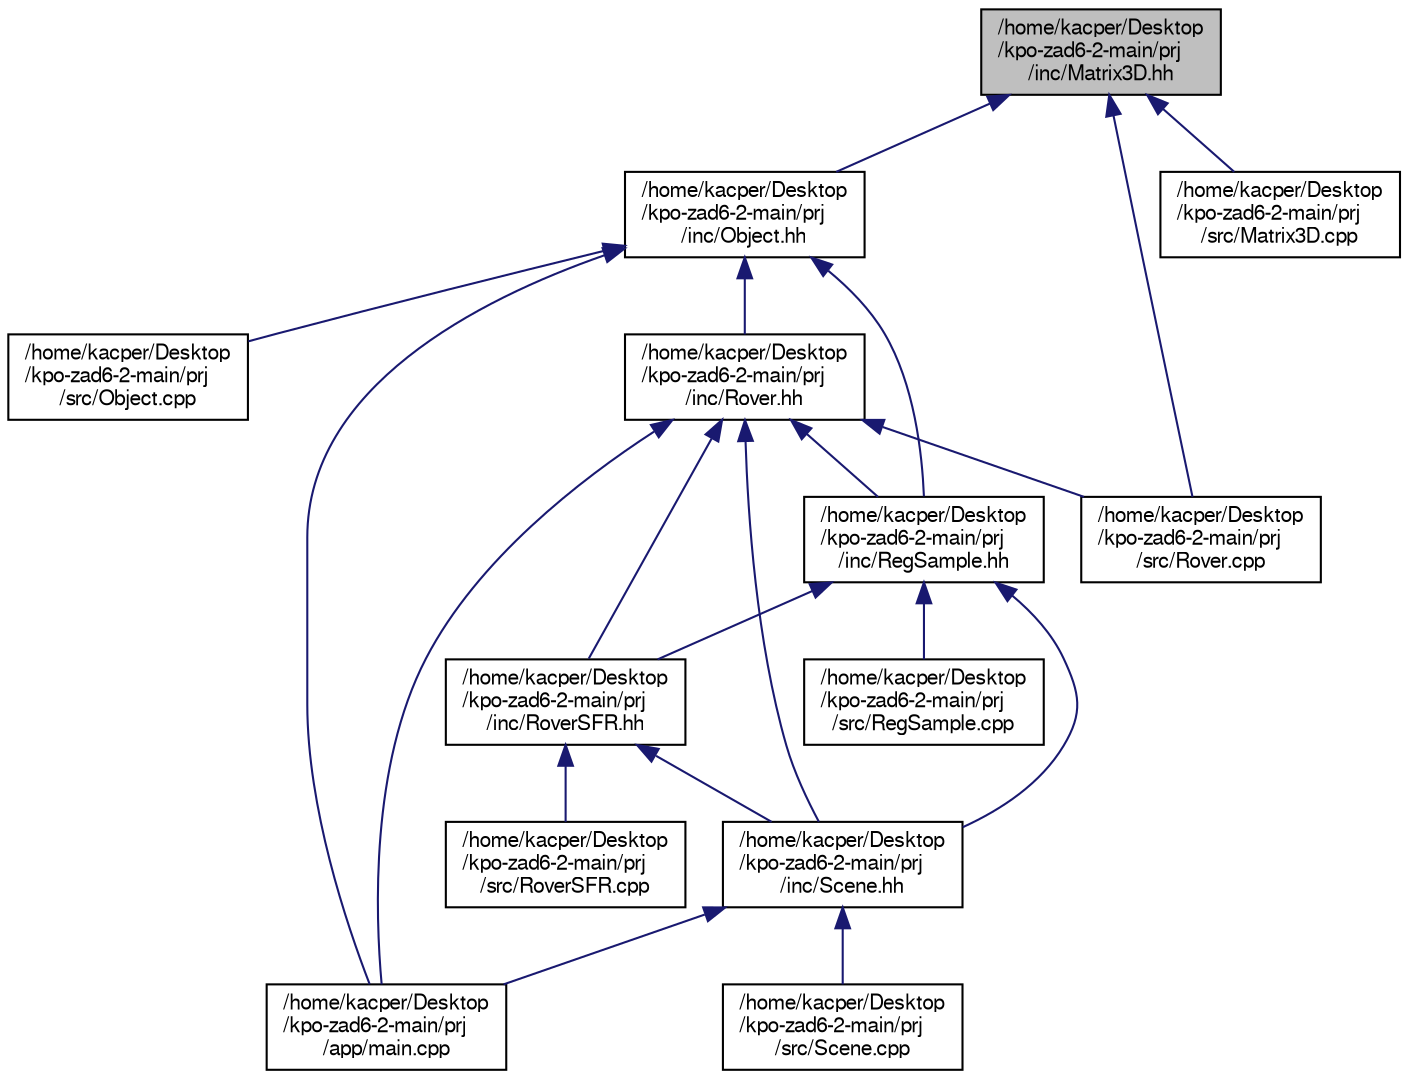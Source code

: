 digraph "/home/kacper/Desktop/kpo-zad6-2-main/prj/inc/Matrix3D.hh"
{
 // LATEX_PDF_SIZE
  edge [fontname="FreeSans",fontsize="10",labelfontname="FreeSans",labelfontsize="10"];
  node [fontname="FreeSans",fontsize="10",shape=record];
  Node1 [label="/home/kacper/Desktop\l/kpo-zad6-2-main/prj\l/inc/Matrix3D.hh",height=0.2,width=0.4,color="black", fillcolor="grey75", style="filled", fontcolor="black",tooltip="Instancja macierzy Matrix3D."];
  Node1 -> Node2 [dir="back",color="midnightblue",fontsize="10",style="solid",fontname="FreeSans"];
  Node2 [label="/home/kacper/Desktop\l/kpo-zad6-2-main/prj\l/inc/Object.hh",height=0.2,width=0.4,color="black", fillcolor="white", style="filled",URL="$a00047.html",tooltip="Plik zawierajacy klase Object."];
  Node2 -> Node3 [dir="back",color="midnightblue",fontsize="10",style="solid",fontname="FreeSans"];
  Node3 [label="/home/kacper/Desktop\l/kpo-zad6-2-main/prj\l/app/main.cpp",height=0.2,width=0.4,color="black", fillcolor="white", style="filled",URL="$a00029.html",tooltip="Plik main."];
  Node2 -> Node4 [dir="back",color="midnightblue",fontsize="10",style="solid",fontname="FreeSans"];
  Node4 [label="/home/kacper/Desktop\l/kpo-zad6-2-main/prj\l/inc/RegSample.hh",height=0.2,width=0.4,color="black", fillcolor="white", style="filled",URL="$a00053.html",tooltip=" "];
  Node4 -> Node5 [dir="back",color="midnightblue",fontsize="10",style="solid",fontname="FreeSans"];
  Node5 [label="/home/kacper/Desktop\l/kpo-zad6-2-main/prj\l/inc/RoverSFR.hh",height=0.2,width=0.4,color="black", fillcolor="white", style="filled",URL="$a00059.html",tooltip=" "];
  Node5 -> Node6 [dir="back",color="midnightblue",fontsize="10",style="solid",fontname="FreeSans"];
  Node6 [label="/home/kacper/Desktop\l/kpo-zad6-2-main/prj\l/inc/Scene.hh",height=0.2,width=0.4,color="black", fillcolor="white", style="filled",URL="$a00062.html",tooltip="Plik naglowkowy sceny."];
  Node6 -> Node3 [dir="back",color="midnightblue",fontsize="10",style="solid",fontname="FreeSans"];
  Node6 -> Node7 [dir="back",color="midnightblue",fontsize="10",style="solid",fontname="FreeSans"];
  Node7 [label="/home/kacper/Desktop\l/kpo-zad6-2-main/prj\l/src/Scene.cpp",height=0.2,width=0.4,color="black", fillcolor="white", style="filled",URL="$a00092.html",tooltip=" "];
  Node5 -> Node8 [dir="back",color="midnightblue",fontsize="10",style="solid",fontname="FreeSans"];
  Node8 [label="/home/kacper/Desktop\l/kpo-zad6-2-main/prj\l/src/RoverSFR.cpp",height=0.2,width=0.4,color="black", fillcolor="white", style="filled",URL="$a00089.html",tooltip=" "];
  Node4 -> Node6 [dir="back",color="midnightblue",fontsize="10",style="solid",fontname="FreeSans"];
  Node4 -> Node9 [dir="back",color="midnightblue",fontsize="10",style="solid",fontname="FreeSans"];
  Node9 [label="/home/kacper/Desktop\l/kpo-zad6-2-main/prj\l/src/RegSample.cpp",height=0.2,width=0.4,color="black", fillcolor="white", style="filled",URL="$a00083.html",tooltip=" "];
  Node2 -> Node10 [dir="back",color="midnightblue",fontsize="10",style="solid",fontname="FreeSans"];
  Node10 [label="/home/kacper/Desktop\l/kpo-zad6-2-main/prj\l/inc/Rover.hh",height=0.2,width=0.4,color="black", fillcolor="white", style="filled",URL="$a00056.html",tooltip="Plik naglowkowy lazika."];
  Node10 -> Node3 [dir="back",color="midnightblue",fontsize="10",style="solid",fontname="FreeSans"];
  Node10 -> Node4 [dir="back",color="midnightblue",fontsize="10",style="solid",fontname="FreeSans"];
  Node10 -> Node5 [dir="back",color="midnightblue",fontsize="10",style="solid",fontname="FreeSans"];
  Node10 -> Node6 [dir="back",color="midnightblue",fontsize="10",style="solid",fontname="FreeSans"];
  Node10 -> Node11 [dir="back",color="midnightblue",fontsize="10",style="solid",fontname="FreeSans"];
  Node11 [label="/home/kacper/Desktop\l/kpo-zad6-2-main/prj\l/src/Rover.cpp",height=0.2,width=0.4,color="black", fillcolor="white", style="filled",URL="$a00086.html",tooltip=" "];
  Node2 -> Node12 [dir="back",color="midnightblue",fontsize="10",style="solid",fontname="FreeSans"];
  Node12 [label="/home/kacper/Desktop\l/kpo-zad6-2-main/prj\l/src/Object.cpp",height=0.2,width=0.4,color="black", fillcolor="white", style="filled",URL="$a00077.html",tooltip=" "];
  Node1 -> Node13 [dir="back",color="midnightblue",fontsize="10",style="solid",fontname="FreeSans"];
  Node13 [label="/home/kacper/Desktop\l/kpo-zad6-2-main/prj\l/src/Matrix3D.cpp",height=0.2,width=0.4,color="black", fillcolor="white", style="filled",URL="$a00074.html",tooltip=" "];
  Node1 -> Node11 [dir="back",color="midnightblue",fontsize="10",style="solid",fontname="FreeSans"];
}
